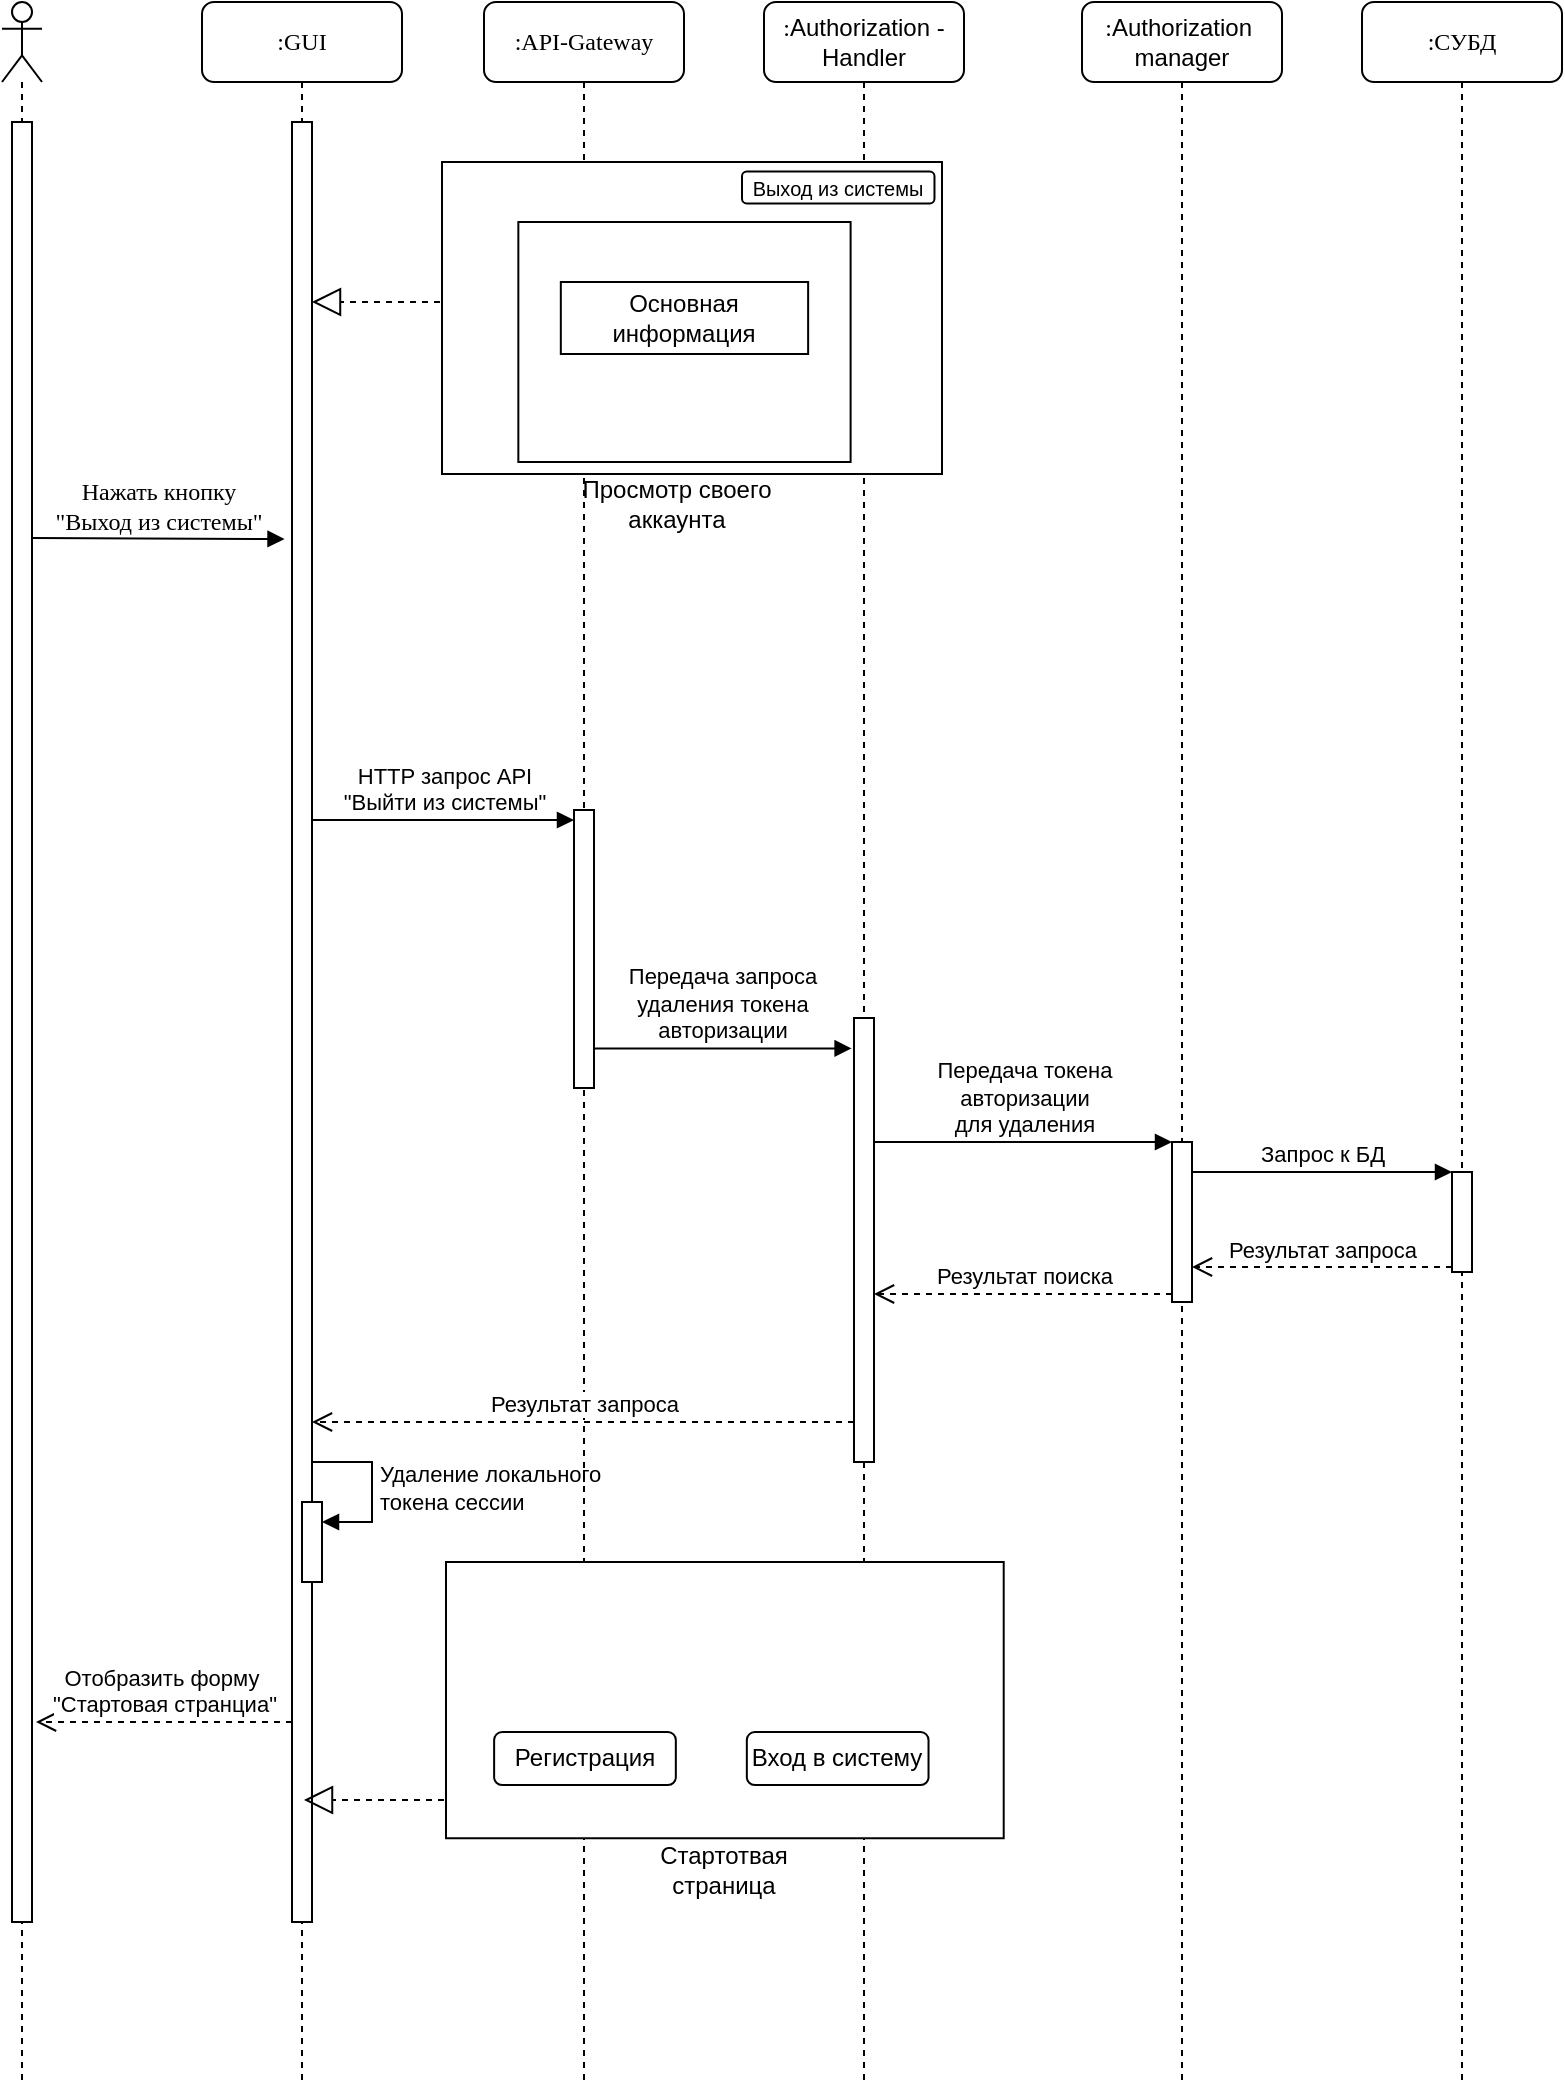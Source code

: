 <mxfile version="24.0.8" type="google">
  <diagram name="Page-1" id="13e1069c-82ec-6db2-03f1-153e76fe0fe0">
    <mxGraphModel grid="1" page="1" gridSize="10" guides="1" tooltips="1" connect="1" arrows="1" fold="1" pageScale="1" pageWidth="1100" pageHeight="850" background="none" math="0" shadow="0">
      <root>
        <mxCell id="0" />
        <mxCell id="1" parent="0" />
        <mxCell id="7baba1c4bc27f4b0-2" value=":GUI" style="shape=umlLifeline;perimeter=lifelinePerimeter;whiteSpace=wrap;html=1;container=1;collapsible=0;recursiveResize=0;outlineConnect=0;rounded=1;shadow=0;comic=0;labelBackgroundColor=none;strokeWidth=1;fontFamily=Verdana;fontSize=12;align=center;" vertex="1" parent="1">
          <mxGeometry x="240" y="80" width="100" height="1040" as="geometry" />
        </mxCell>
        <mxCell id="wwS38SLD4BhZDNM-s97V-25" value="" style="html=1;points=[];perimeter=orthogonalPerimeter;" vertex="1" parent="7baba1c4bc27f4b0-2">
          <mxGeometry x="45" y="60" width="10" height="900" as="geometry" />
        </mxCell>
        <mxCell id="8Y1q4reIzMutk8Cuu25G-8" value="" style="endArrow=block;dashed=1;endFill=0;endSize=12;html=1;rounded=0;" edge="1" parent="7baba1c4bc27f4b0-2">
          <mxGeometry width="160" relative="1" as="geometry">
            <mxPoint x="125" y="150.0" as="sourcePoint" />
            <mxPoint x="55" y="150.0" as="targetPoint" />
          </mxGeometry>
        </mxCell>
        <mxCell id="f_-WnvcZrup8OcyQ_z7--2" value="" style="html=1;points=[[0,0,0,0,5],[0,1,0,0,-5],[1,0,0,0,5],[1,1,0,0,-5]];perimeter=orthogonalPerimeter;outlineConnect=0;targetShapes=umlLifeline;portConstraint=eastwest;newEdgeStyle={&quot;curved&quot;:0,&quot;rounded&quot;:0};" vertex="1" parent="7baba1c4bc27f4b0-2">
          <mxGeometry x="50" y="750" width="10" height="40" as="geometry" />
        </mxCell>
        <mxCell id="f_-WnvcZrup8OcyQ_z7--3" value="Удаление локального &lt;br&gt;токена сессии" style="html=1;align=left;spacingLeft=2;endArrow=block;rounded=0;edgeStyle=orthogonalEdgeStyle;curved=0;rounded=0;" edge="1" parent="7baba1c4bc27f4b0-2" target="f_-WnvcZrup8OcyQ_z7--2">
          <mxGeometry x="0.012" relative="1" as="geometry">
            <mxPoint x="55" y="730" as="sourcePoint" />
            <Array as="points">
              <mxPoint x="85" y="760" />
            </Array>
            <mxPoint as="offset" />
          </mxGeometry>
        </mxCell>
        <mxCell id="7baba1c4bc27f4b0-4" value=":API-Gateway" style="shape=umlLifeline;perimeter=lifelinePerimeter;whiteSpace=wrap;html=1;container=1;collapsible=0;recursiveResize=0;outlineConnect=0;rounded=1;shadow=0;comic=0;labelBackgroundColor=none;strokeWidth=1;fontFamily=Verdana;fontSize=12;align=center;" vertex="1" parent="1">
          <mxGeometry x="381" y="80" width="100" height="1040" as="geometry" />
        </mxCell>
        <mxCell id="WZIY-89Z3sl6ZoVQuBjr-1" value="" style="html=1;points=[[0,0,0,0,5],[0,1,0,0,-5],[1,0,0,0,5],[1,1,0,0,-5]];perimeter=orthogonalPerimeter;outlineConnect=0;targetShapes=umlLifeline;portConstraint=eastwest;newEdgeStyle={&quot;curved&quot;:0,&quot;rounded&quot;:0};" vertex="1" parent="7baba1c4bc27f4b0-4">
          <mxGeometry x="45" y="404" width="10" height="139" as="geometry" />
        </mxCell>
        <mxCell id="7baba1c4bc27f4b0-6" value=":&lt;span style=&quot;font-family: Helvetica;&quot;&gt;Authorization&amp;nbsp;&lt;/span&gt;&lt;br style=&quot;font-family: Helvetica;&quot;&gt;&lt;span style=&quot;font-family: Helvetica;&quot;&gt;manager&lt;/span&gt;" style="shape=umlLifeline;perimeter=lifelinePerimeter;whiteSpace=wrap;html=1;container=1;collapsible=0;recursiveResize=0;outlineConnect=0;rounded=1;shadow=0;comic=0;labelBackgroundColor=none;strokeWidth=1;fontFamily=Verdana;fontSize=12;align=center;" vertex="1" parent="1">
          <mxGeometry x="680" y="80" width="100" height="1040" as="geometry" />
        </mxCell>
        <mxCell id="7baba1c4bc27f4b0-7" value=":СУБД" style="shape=umlLifeline;perimeter=lifelinePerimeter;whiteSpace=wrap;html=1;container=1;collapsible=0;recursiveResize=0;outlineConnect=0;rounded=1;shadow=0;comic=0;labelBackgroundColor=none;strokeWidth=1;fontFamily=Verdana;fontSize=12;align=center;" vertex="1" parent="1">
          <mxGeometry x="820" y="80" width="100" height="1040" as="geometry" />
        </mxCell>
        <mxCell id="wwS38SLD4BhZDNM-s97V-44" value="" style="html=1;points=[];perimeter=orthogonalPerimeter;" vertex="1" parent="7baba1c4bc27f4b0-7">
          <mxGeometry x="-95" y="570" width="10" height="80" as="geometry" />
        </mxCell>
        <mxCell id="wwS38SLD4BhZDNM-s97V-50" value="" style="html=1;points=[];perimeter=orthogonalPerimeter;" vertex="1" parent="7baba1c4bc27f4b0-7">
          <mxGeometry x="45" y="585" width="10" height="50" as="geometry" />
        </mxCell>
        <mxCell id="wwS38SLD4BhZDNM-s97V-45" value="Передача токена &lt;br&gt;авторизации&lt;br&gt;для удаления" style="html=1;verticalAlign=bottom;endArrow=block;entryX=0;entryY=0;rounded=0;" edge="1" parent="7baba1c4bc27f4b0-7" target="wwS38SLD4BhZDNM-s97V-44">
          <mxGeometry relative="1" as="geometry">
            <mxPoint x="-244" y="570" as="sourcePoint" />
          </mxGeometry>
        </mxCell>
        <mxCell id="wwS38SLD4BhZDNM-s97V-46" value="Результат поиска" style="html=1;verticalAlign=bottom;endArrow=open;dashed=1;endSize=8;exitX=0;exitY=0.95;rounded=0;" edge="1" parent="7baba1c4bc27f4b0-7" source="wwS38SLD4BhZDNM-s97V-44">
          <mxGeometry relative="1" as="geometry">
            <mxPoint x="-244" y="646" as="targetPoint" />
          </mxGeometry>
        </mxCell>
        <mxCell id="wwS38SLD4BhZDNM-s97V-51" value="Запрос к БД" style="html=1;verticalAlign=bottom;endArrow=block;entryX=0;entryY=0;rounded=0;" edge="1" parent="7baba1c4bc27f4b0-7" source="wwS38SLD4BhZDNM-s97V-44" target="wwS38SLD4BhZDNM-s97V-50">
          <mxGeometry relative="1" as="geometry">
            <mxPoint x="-6" y="780" as="sourcePoint" />
          </mxGeometry>
        </mxCell>
        <mxCell id="wwS38SLD4BhZDNM-s97V-52" value="Результат запроса" style="html=1;verticalAlign=bottom;endArrow=open;dashed=1;endSize=8;exitX=0;exitY=0.95;rounded=0;" edge="1" parent="7baba1c4bc27f4b0-7" source="wwS38SLD4BhZDNM-s97V-50" target="wwS38SLD4BhZDNM-s97V-44">
          <mxGeometry relative="1" as="geometry">
            <mxPoint x="-6" y="856" as="targetPoint" />
          </mxGeometry>
        </mxCell>
        <mxCell id="7baba1c4bc27f4b0-11" value="Нажать кнопку &lt;br&gt;&quot;Выход из системы&quot;" style="html=1;verticalAlign=bottom;endArrow=block;labelBackgroundColor=none;fontFamily=Verdana;fontSize=12;edgeStyle=elbowEdgeStyle;elbow=vertical;entryX=-0.374;entryY=0.025;entryDx=0;entryDy=0;entryPerimeter=0;" edge="1" parent="1">
          <mxGeometry relative="1" as="geometry">
            <mxPoint x="155" y="348" as="sourcePoint" />
            <mxPoint x="281.26" y="348.5" as="targetPoint" />
          </mxGeometry>
        </mxCell>
        <mxCell id="wwS38SLD4BhZDNM-s97V-5" value="" style="shape=umlLifeline;participant=umlActor;perimeter=lifelinePerimeter;whiteSpace=wrap;html=1;container=1;collapsible=0;recursiveResize=0;verticalAlign=top;spacingTop=36;outlineConnect=0;" vertex="1" parent="1">
          <mxGeometry x="140" y="80" width="20" height="1040" as="geometry" />
        </mxCell>
        <mxCell id="wwS38SLD4BhZDNM-s97V-6" value="" style="html=1;points=[];perimeter=orthogonalPerimeter;" vertex="1" parent="wwS38SLD4BhZDNM-s97V-5">
          <mxGeometry x="5" y="60" width="10" height="900" as="geometry" />
        </mxCell>
        <mxCell id="wwS38SLD4BhZDNM-s97V-38" value="HTTP запрос API&lt;div&gt;&quot;Выйти из системы&quot;&lt;/div&gt;" style="html=1;verticalAlign=bottom;endArrow=block;entryX=0;entryY=0;rounded=0;entryDx=0;entryDy=5;entryPerimeter=0;" edge="1" parent="1" target="WZIY-89Z3sl6ZoVQuBjr-1">
          <mxGeometry relative="1" as="geometry">
            <mxPoint x="295" y="489" as="sourcePoint" />
          </mxGeometry>
        </mxCell>
        <mxCell id="g-z1oCNefS3xPDmUXuDe-1" value=":&lt;span style=&quot;font-family: Helvetica;&quot;&gt;Authorization -Handler&lt;/span&gt;" style="shape=umlLifeline;perimeter=lifelinePerimeter;whiteSpace=wrap;html=1;container=1;collapsible=0;recursiveResize=0;outlineConnect=0;rounded=1;shadow=0;comic=0;labelBackgroundColor=none;strokeWidth=1;fontFamily=Verdana;fontSize=12;align=center;" vertex="1" parent="1">
          <mxGeometry x="521" y="80" width="100" height="1040" as="geometry" />
        </mxCell>
        <mxCell id="wwS38SLD4BhZDNM-s97V-37" value="" style="html=1;points=[];perimeter=orthogonalPerimeter;" vertex="1" parent="g-z1oCNefS3xPDmUXuDe-1">
          <mxGeometry x="45" y="508" width="10" height="222" as="geometry" />
        </mxCell>
        <mxCell id="8Y1q4reIzMutk8Cuu25G-1" value="" style="group" connectable="0" vertex="1" parent="g-z1oCNefS3xPDmUXuDe-1">
          <mxGeometry x="-161" y="80" width="250" height="180" as="geometry" />
        </mxCell>
        <mxCell id="8Y1q4reIzMutk8Cuu25G-2" value="Просмотр своего аккаунта" style="text;html=1;strokeColor=none;fillColor=none;align=center;verticalAlign=middle;whiteSpace=wrap;rounded=0;" vertex="1" parent="8Y1q4reIzMutk8Cuu25G-1">
          <mxGeometry x="69.355" y="162" width="96.774" height="18" as="geometry" />
        </mxCell>
        <mxCell id="8Y1q4reIzMutk8Cuu25G-3" value="" style="rounded=0;whiteSpace=wrap;html=1;" vertex="1" parent="8Y1q4reIzMutk8Cuu25G-1">
          <mxGeometry width="250" height="156.0" as="geometry" />
        </mxCell>
        <mxCell id="8Y1q4reIzMutk8Cuu25G-4" value="&lt;font style=&quot;font-size: 10px;&quot;&gt;Выход из системы&lt;/font&gt;" style="rounded=1;whiteSpace=wrap;html=1;" vertex="1" parent="8Y1q4reIzMutk8Cuu25G-1">
          <mxGeometry x="150" y="4.8" width="96.24" height="15.9" as="geometry" />
        </mxCell>
        <mxCell id="8Y1q4reIzMutk8Cuu25G-5" style="edgeStyle=orthogonalEdgeStyle;rounded=0;orthogonalLoop=1;jettySize=auto;html=1;exitX=0.5;exitY=1;exitDx=0;exitDy=0;" edge="1" parent="8Y1q4reIzMutk8Cuu25G-1">
          <mxGeometry relative="1" as="geometry">
            <mxPoint x="114.785" y="84.0" as="sourcePoint" />
            <mxPoint x="114.785" y="84.0" as="targetPoint" />
          </mxGeometry>
        </mxCell>
        <mxCell id="8Y1q4reIzMutk8Cuu25G-6" value="" style="rounded=0;whiteSpace=wrap;html=1;" vertex="1" parent="8Y1q4reIzMutk8Cuu25G-1">
          <mxGeometry x="38.172" y="30" width="166.129" height="120" as="geometry" />
        </mxCell>
        <mxCell id="8Y1q4reIzMutk8Cuu25G-7" value="Основная информация" style="rounded=0;whiteSpace=wrap;html=1;" vertex="1" parent="8Y1q4reIzMutk8Cuu25G-1">
          <mxGeometry x="59.409" y="60" width="123.656" height="36" as="geometry" />
        </mxCell>
        <mxCell id="wwS38SLD4BhZDNM-s97V-39" value="Результат запроса" style="html=1;verticalAlign=bottom;endArrow=open;dashed=1;endSize=8;exitX=0;exitY=0.95;rounded=0;" edge="1" parent="g-z1oCNefS3xPDmUXuDe-1">
          <mxGeometry relative="1" as="geometry">
            <mxPoint x="-226" y="710.0" as="targetPoint" />
            <mxPoint x="45" y="710.0" as="sourcePoint" />
          </mxGeometry>
        </mxCell>
        <mxCell id="g-z1oCNefS3xPDmUXuDe-6" value="Передача запроса &lt;br&gt;удаления токена &lt;br&gt;авторизации" style="html=1;verticalAlign=bottom;endArrow=block;entryX=-0.12;entryY=0.026;rounded=0;entryDx=0;entryDy=0;entryPerimeter=0;" edge="1" parent="1" source="WZIY-89Z3sl6ZoVQuBjr-1">
          <mxGeometry x="-0.006" relative="1" as="geometry">
            <mxPoint x="460" y="604" as="sourcePoint" />
            <mxPoint x="564.8" y="603.214" as="targetPoint" />
            <mxPoint as="offset" />
          </mxGeometry>
        </mxCell>
        <mxCell id="wwS38SLD4BhZDNM-s97V-69" value="Отобразить форму&amp;nbsp;&lt;br&gt;&quot;Стартовая странциа&quot;" style="html=1;verticalAlign=bottom;endArrow=open;dashed=1;endSize=8;rounded=0;exitX=-0.2;exitY=0.854;exitDx=0;exitDy=0;exitPerimeter=0;" edge="1" parent="1">
          <mxGeometry relative="1" as="geometry">
            <mxPoint x="285.0" y="940" as="sourcePoint" />
            <mxPoint x="157" y="940" as="targetPoint" />
          </mxGeometry>
        </mxCell>
        <mxCell id="8Y1q4reIzMutk8Cuu25G-9" value="" style="group" connectable="0" vertex="1" parent="1">
          <mxGeometry x="362" y="860" width="290" height="170" as="geometry" />
        </mxCell>
        <mxCell id="8Y1q4reIzMutk8Cuu25G-10" value="" style="rounded=0;whiteSpace=wrap;html=1;" vertex="1" parent="8Y1q4reIzMutk8Cuu25G-9">
          <mxGeometry width="278.857" height="138.125" as="geometry" />
        </mxCell>
        <mxCell id="8Y1q4reIzMutk8Cuu25G-11" value="Стартотвая страница" style="text;html=1;strokeColor=none;fillColor=none;align=center;verticalAlign=middle;whiteSpace=wrap;rounded=0;" vertex="1" parent="8Y1q4reIzMutk8Cuu25G-9">
          <mxGeometry x="85.279" y="145.828" width="108.299" height="15.938" as="geometry" />
        </mxCell>
        <mxCell id="8Y1q4reIzMutk8Cuu25G-12" value="Вход в систему" style="rounded=1;whiteSpace=wrap;html=1;perimeterSpacing=0;" vertex="1" parent="8Y1q4reIzMutk8Cuu25G-9">
          <mxGeometry x="150.415" y="85" width="90.851" height="26.562" as="geometry" />
        </mxCell>
        <mxCell id="8Y1q4reIzMutk8Cuu25G-13" value="Регистрация" style="rounded=1;whiteSpace=wrap;html=1;perimeterSpacing=0;" vertex="1" parent="8Y1q4reIzMutk8Cuu25G-9">
          <mxGeometry x="24.066" y="85" width="90.851" height="26.562" as="geometry" />
        </mxCell>
        <mxCell id="8Y1q4reIzMutk8Cuu25G-14" value="" style="endArrow=block;dashed=1;endFill=0;endSize=12;html=1;rounded=0;" edge="1" parent="1">
          <mxGeometry width="160" relative="1" as="geometry">
            <mxPoint x="361" y="979" as="sourcePoint" />
            <mxPoint x="291" y="979" as="targetPoint" />
          </mxGeometry>
        </mxCell>
      </root>
    </mxGraphModel>
  </diagram>
</mxfile>
